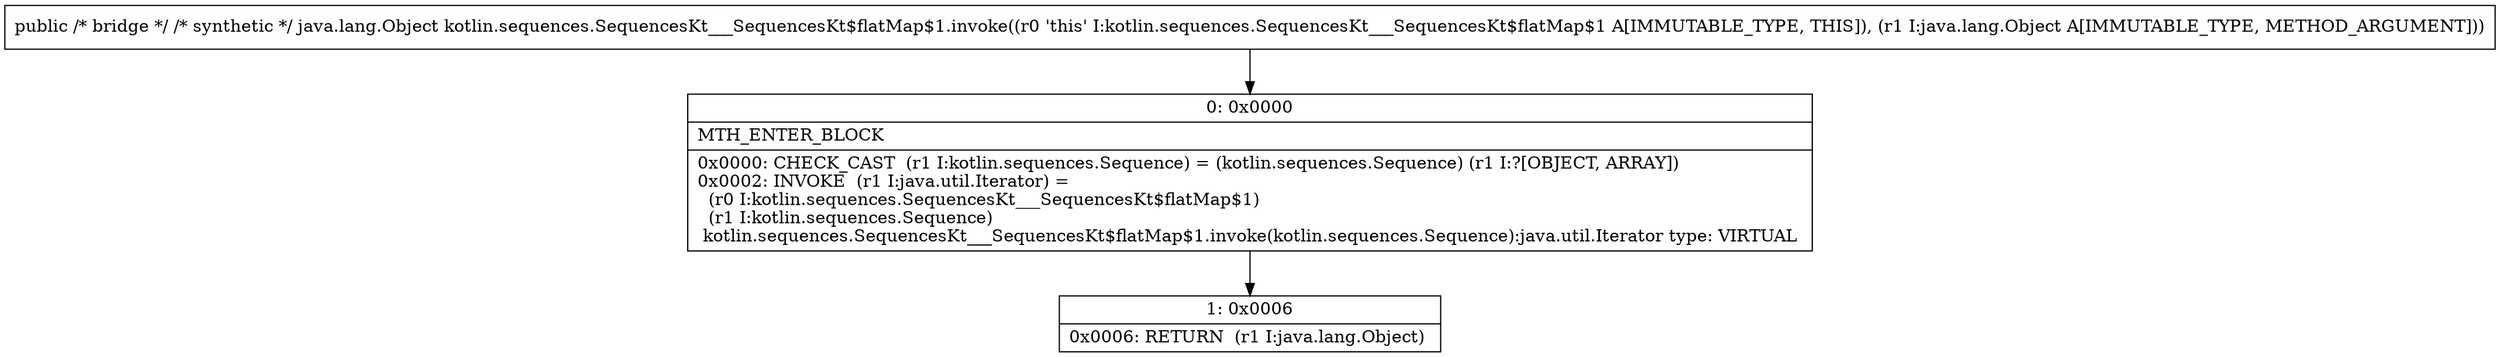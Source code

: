 digraph "CFG forkotlin.sequences.SequencesKt___SequencesKt$flatMap$1.invoke(Ljava\/lang\/Object;)Ljava\/lang\/Object;" {
Node_0 [shape=record,label="{0\:\ 0x0000|MTH_ENTER_BLOCK\l|0x0000: CHECK_CAST  (r1 I:kotlin.sequences.Sequence) = (kotlin.sequences.Sequence) (r1 I:?[OBJECT, ARRAY]) \l0x0002: INVOKE  (r1 I:java.util.Iterator) = \l  (r0 I:kotlin.sequences.SequencesKt___SequencesKt$flatMap$1)\l  (r1 I:kotlin.sequences.Sequence)\l kotlin.sequences.SequencesKt___SequencesKt$flatMap$1.invoke(kotlin.sequences.Sequence):java.util.Iterator type: VIRTUAL \l}"];
Node_1 [shape=record,label="{1\:\ 0x0006|0x0006: RETURN  (r1 I:java.lang.Object) \l}"];
MethodNode[shape=record,label="{public \/* bridge *\/ \/* synthetic *\/ java.lang.Object kotlin.sequences.SequencesKt___SequencesKt$flatMap$1.invoke((r0 'this' I:kotlin.sequences.SequencesKt___SequencesKt$flatMap$1 A[IMMUTABLE_TYPE, THIS]), (r1 I:java.lang.Object A[IMMUTABLE_TYPE, METHOD_ARGUMENT])) }"];
MethodNode -> Node_0;
Node_0 -> Node_1;
}

